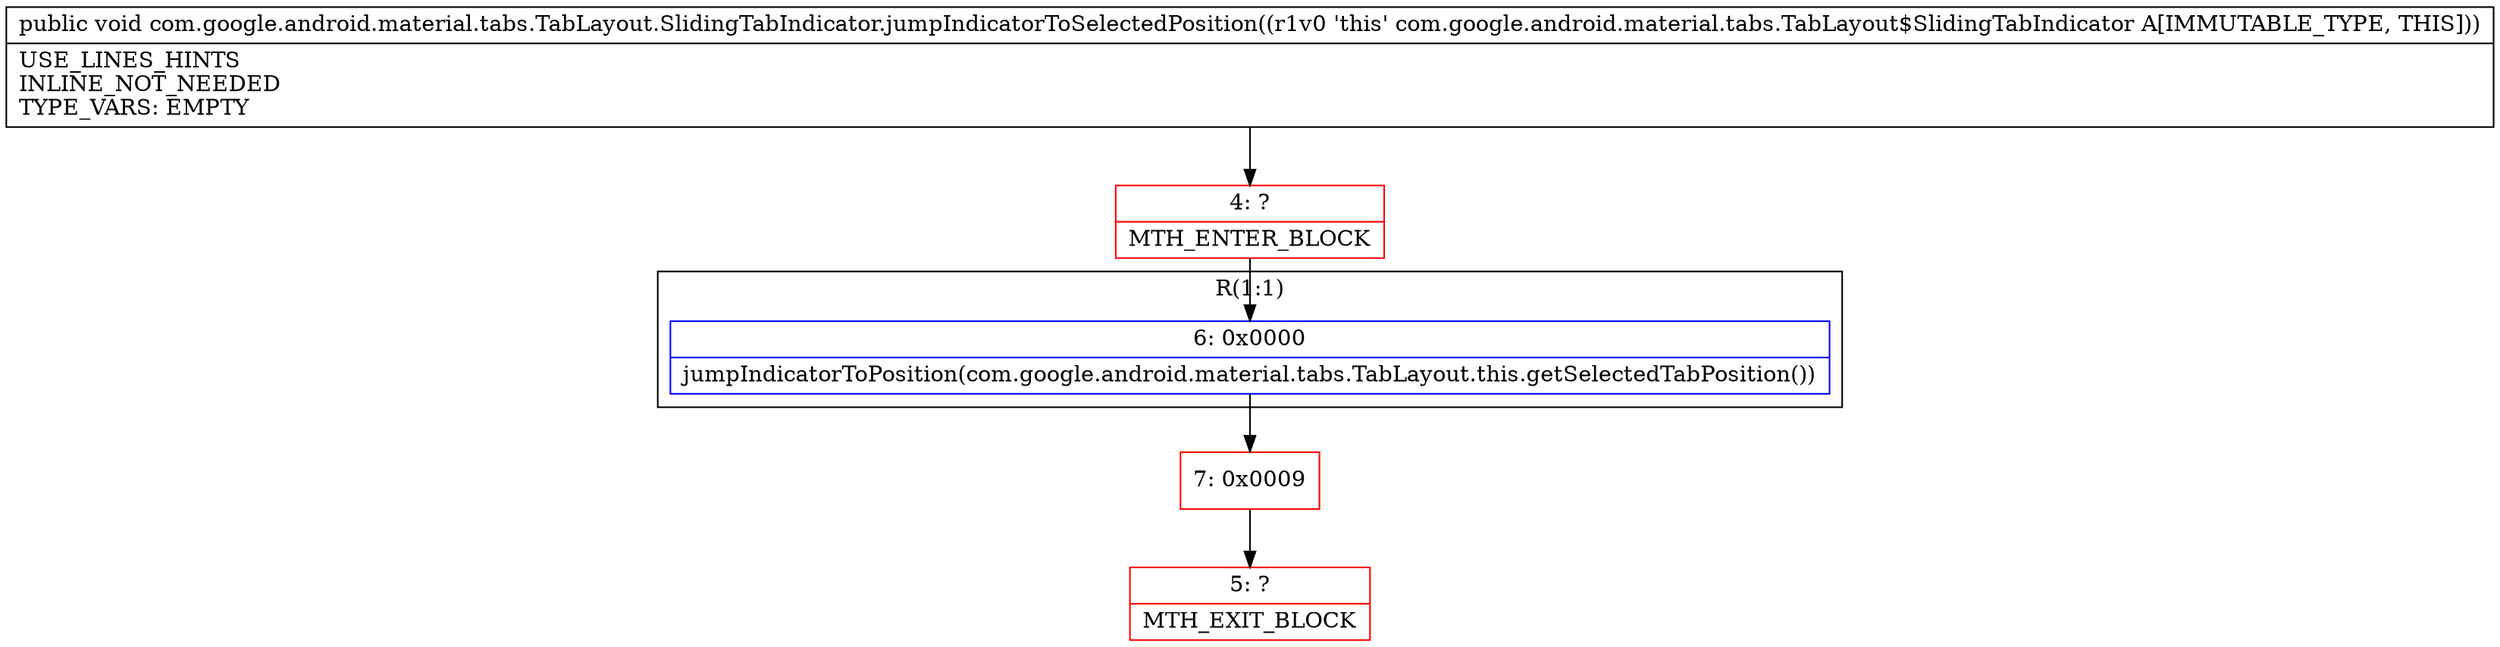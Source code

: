 digraph "CFG forcom.google.android.material.tabs.TabLayout.SlidingTabIndicator.jumpIndicatorToSelectedPosition()V" {
subgraph cluster_Region_1899177482 {
label = "R(1:1)";
node [shape=record,color=blue];
Node_6 [shape=record,label="{6\:\ 0x0000|jumpIndicatorToPosition(com.google.android.material.tabs.TabLayout.this.getSelectedTabPosition())\l}"];
}
Node_4 [shape=record,color=red,label="{4\:\ ?|MTH_ENTER_BLOCK\l}"];
Node_7 [shape=record,color=red,label="{7\:\ 0x0009}"];
Node_5 [shape=record,color=red,label="{5\:\ ?|MTH_EXIT_BLOCK\l}"];
MethodNode[shape=record,label="{public void com.google.android.material.tabs.TabLayout.SlidingTabIndicator.jumpIndicatorToSelectedPosition((r1v0 'this' com.google.android.material.tabs.TabLayout$SlidingTabIndicator A[IMMUTABLE_TYPE, THIS]))  | USE_LINES_HINTS\lINLINE_NOT_NEEDED\lTYPE_VARS: EMPTY\l}"];
MethodNode -> Node_4;Node_6 -> Node_7;
Node_4 -> Node_6;
Node_7 -> Node_5;
}

